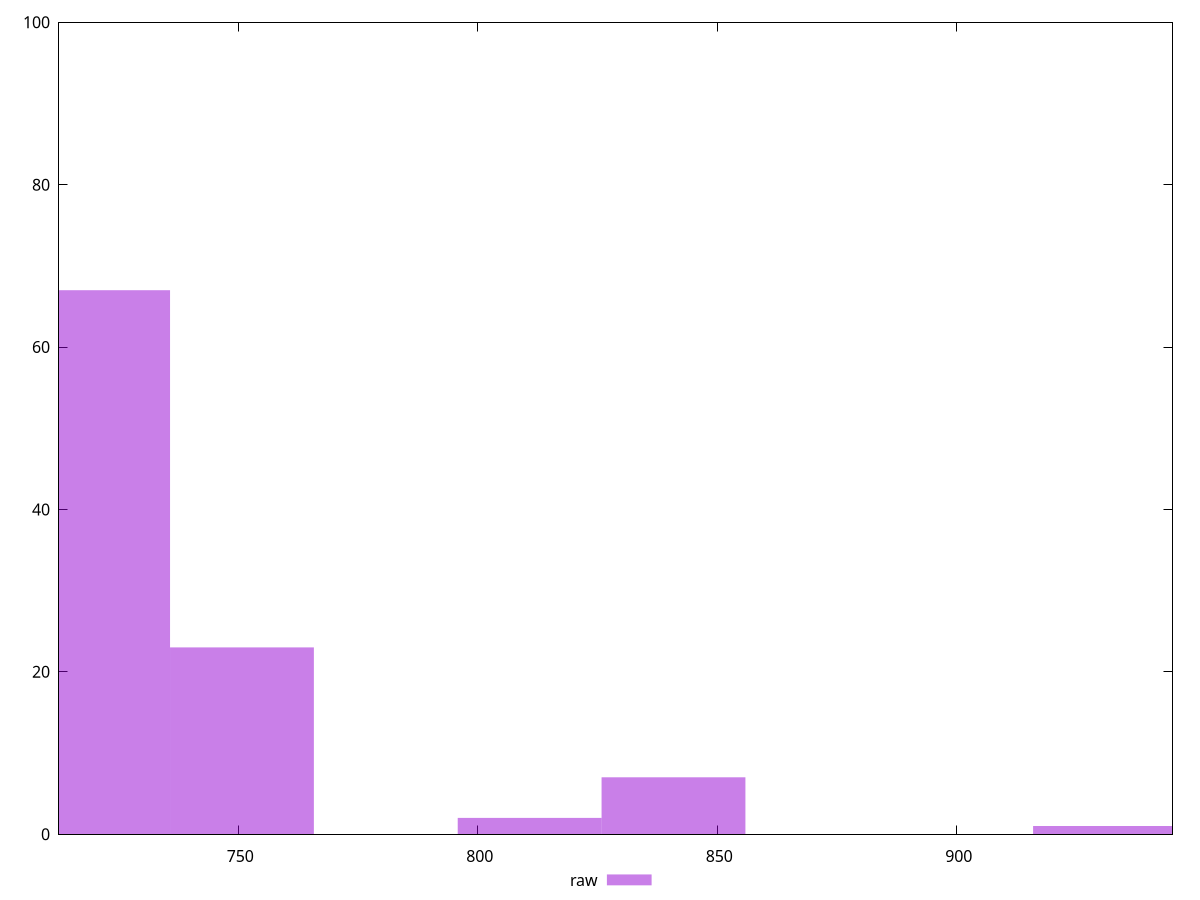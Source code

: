 reset

$raw <<EOF
930.9502123973755 1
750.7663003204641 23
720.7356483076455 67
810.8276043461012 2
840.8582563589198 7
EOF

set key outside below
set boxwidth 30.030652012818564
set xrange [712.569:945.0389999999999]
set yrange [0:100]
set style fill transparent solid 0.5 noborder
set terminal svg size 640, 490 enhanced background rgb 'white'
set output "report_00007_2020-12-11T15:55:29.892Z/network-server-latency/samples/pages/raw/histogram.svg"

plot $raw title "raw" with boxes

reset
